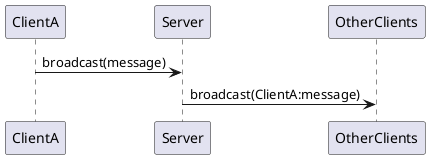 @startuml




ClientA-> Server:broadcast(message)
Server->OtherClients:broadcast(ClientA:message)
@enduml